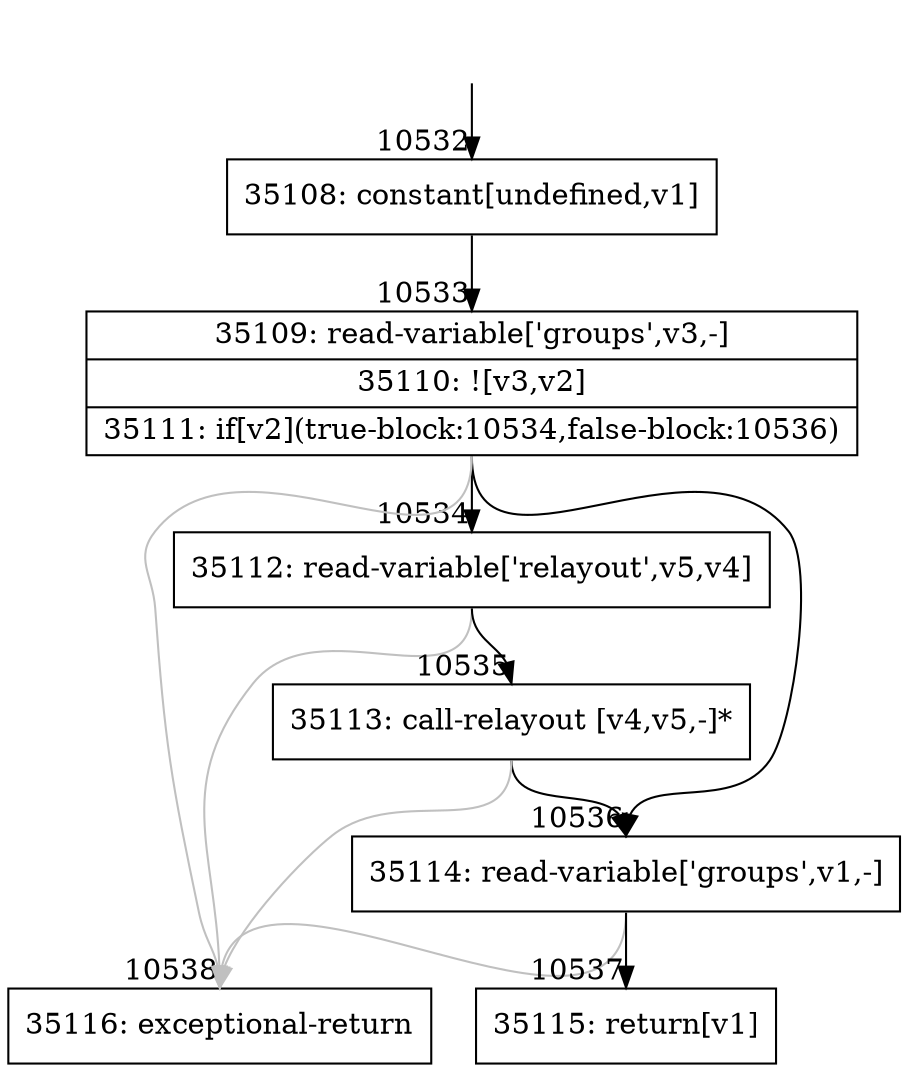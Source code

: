 digraph {
rankdir="TD"
BB_entry968[shape=none,label=""];
BB_entry968 -> BB10532 [tailport=s, headport=n, headlabel="    10532"]
BB10532 [shape=record label="{35108: constant[undefined,v1]}" ] 
BB10532 -> BB10533 [tailport=s, headport=n, headlabel="      10533"]
BB10533 [shape=record label="{35109: read-variable['groups',v3,-]|35110: ![v3,v2]|35111: if[v2](true-block:10534,false-block:10536)}" ] 
BB10533 -> BB10534 [tailport=s, headport=n, headlabel="      10534"]
BB10533 -> BB10536 [tailport=s, headport=n, headlabel="      10536"]
BB10533 -> BB10538 [tailport=s, headport=n, color=gray, headlabel="      10538"]
BB10534 [shape=record label="{35112: read-variable['relayout',v5,v4]}" ] 
BB10534 -> BB10535 [tailport=s, headport=n, headlabel="      10535"]
BB10534 -> BB10538 [tailport=s, headport=n, color=gray]
BB10535 [shape=record label="{35113: call-relayout [v4,v5,-]*}" ] 
BB10535 -> BB10536 [tailport=s, headport=n]
BB10535 -> BB10538 [tailport=s, headport=n, color=gray]
BB10536 [shape=record label="{35114: read-variable['groups',v1,-]}" ] 
BB10536 -> BB10537 [tailport=s, headport=n, headlabel="      10537"]
BB10536 -> BB10538 [tailport=s, headport=n, color=gray]
BB10537 [shape=record label="{35115: return[v1]}" ] 
BB10538 [shape=record label="{35116: exceptional-return}" ] 
//#$~ 6203
}
